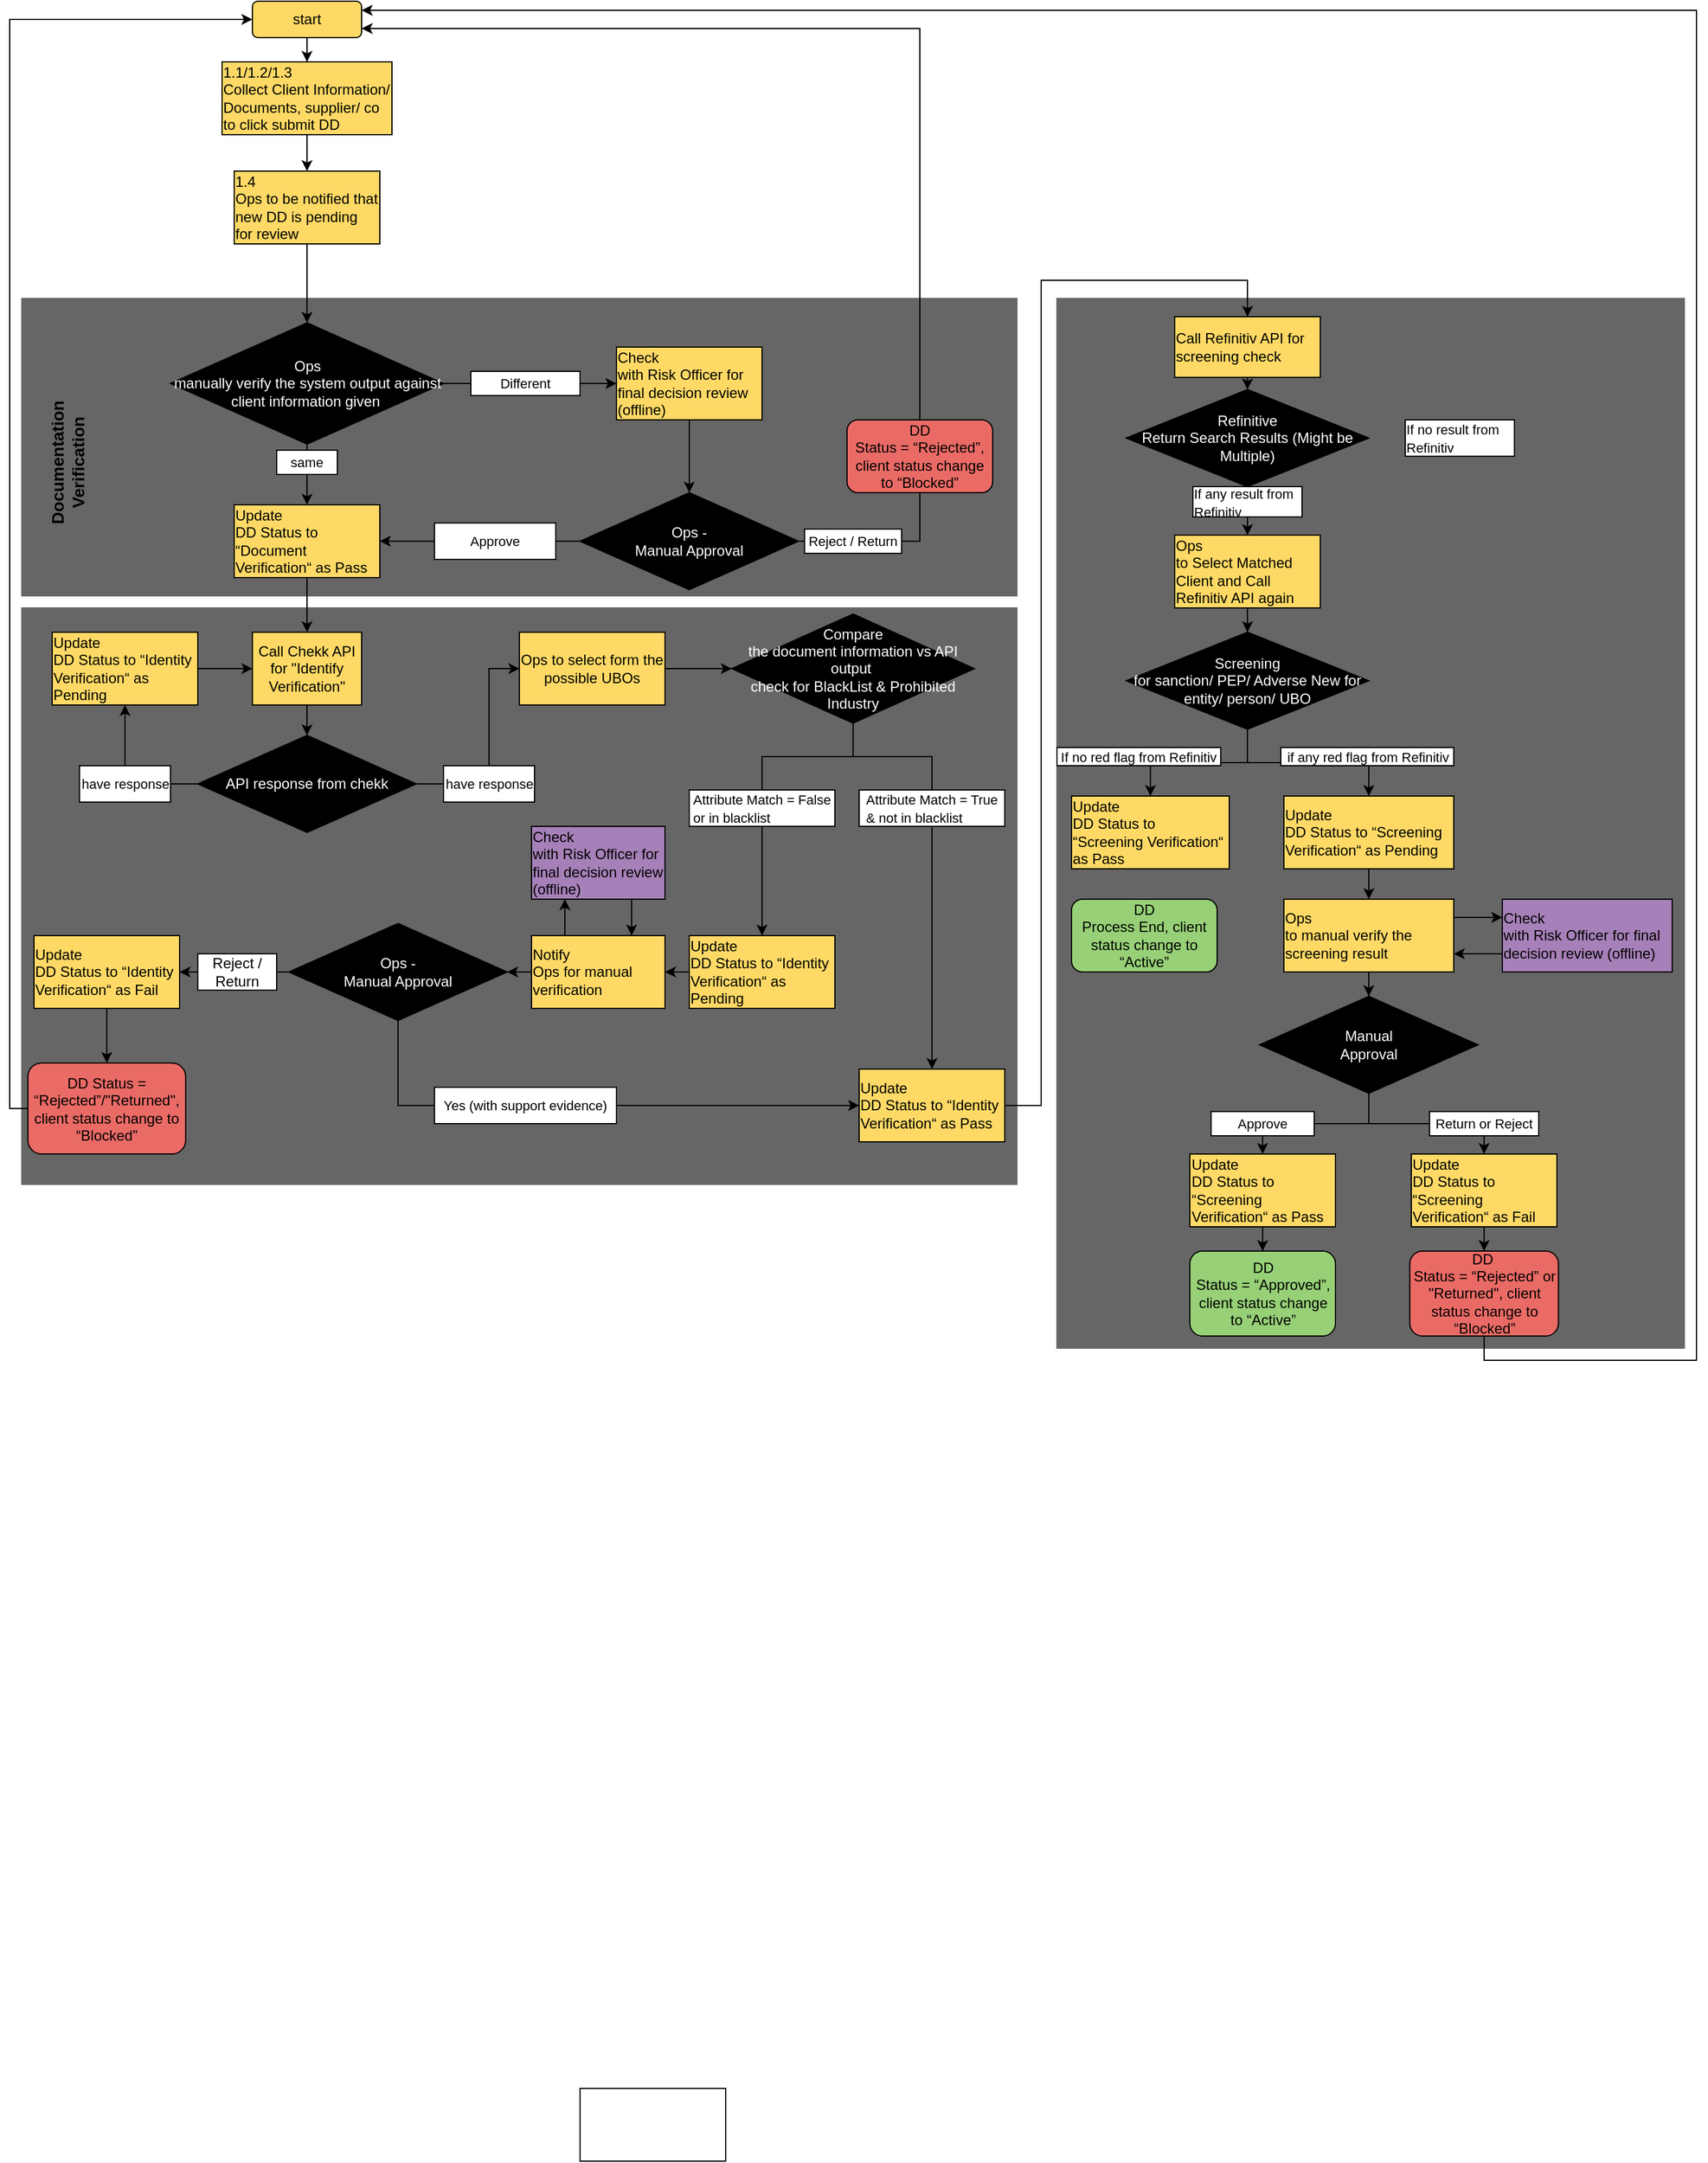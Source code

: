 <mxfile version="14.9.8" type="github" pages="2">
  <diagram id="kWHC2gG5g2iS88VrDAVs" name="Page-1">
    <mxGraphModel dx="2382" dy="2236" grid="1" gridSize="10" guides="1" tooltips="1" connect="1" arrows="1" fold="1" page="1" pageScale="1" pageWidth="1600" pageHeight="900" math="0" shadow="0">
      <root>
        <mxCell id="0" />
        <mxCell id="1" parent="0" />
        <mxCell id="MEbzQi6l0P7NfeyUnzle-163" value="" style="rounded=0;whiteSpace=wrap;html=1;strokeColor=#666666;fillColor=#666666;fontColor=#333333;" vertex="1" parent="1">
          <mxGeometry x="733" y="-1535" width="517" height="865" as="geometry" />
        </mxCell>
        <mxCell id="MEbzQi6l0P7NfeyUnzle-85" value="" style="rounded=0;whiteSpace=wrap;html=1;strokeColor=#666666;fillColor=#666666;fontColor=#333333;" vertex="1" parent="1">
          <mxGeometry x="-120" y="-1280" width="820" height="475" as="geometry" />
        </mxCell>
        <mxCell id="MEbzQi6l0P7NfeyUnzle-8" value="" style="rounded=0;whiteSpace=wrap;html=1;strokeColor=#666666;fillColor=#666666;fontColor=#333333;" vertex="1" parent="1">
          <mxGeometry x="-120" y="-1535" width="820" height="245" as="geometry" />
        </mxCell>
        <mxCell id="6H2roo1ruMOSqoAHm1sy-1" value="" style="rounded=0;whiteSpace=wrap;html=1;" parent="1" vertex="1">
          <mxGeometry x="340" y="-60" width="120" height="60" as="geometry" />
        </mxCell>
        <mxCell id="MEbzQi6l0P7NfeyUnzle-103" style="edgeStyle=orthogonalEdgeStyle;rounded=0;orthogonalLoop=1;jettySize=auto;html=1;entryX=0.5;entryY=0;entryDx=0;entryDy=0;" edge="1" parent="1" source="6H2roo1ruMOSqoAHm1sy-2" target="6H2roo1ruMOSqoAHm1sy-4">
          <mxGeometry relative="1" as="geometry" />
        </mxCell>
        <mxCell id="6H2roo1ruMOSqoAHm1sy-2" value="start" style="rounded=1;whiteSpace=wrap;html=1;fillColor=#FFD966;" parent="1" vertex="1">
          <mxGeometry x="70" y="-1780" width="90" height="30" as="geometry" />
        </mxCell>
        <mxCell id="MEbzQi6l0P7NfeyUnzle-100" style="edgeStyle=orthogonalEdgeStyle;rounded=0;orthogonalLoop=1;jettySize=auto;html=1;entryX=0.5;entryY=0;entryDx=0;entryDy=0;" edge="1" parent="1" source="6H2roo1ruMOSqoAHm1sy-4" target="6H2roo1ruMOSqoAHm1sy-6">
          <mxGeometry relative="1" as="geometry" />
        </mxCell>
        <mxCell id="6H2roo1ruMOSqoAHm1sy-4" value="&lt;p style=&quot;margin-top: 0pt ; margin-bottom: 0pt ; margin-left: 0in ; text-align: left ; direction: ltr ; unicode-bidi: embed ; word-break: normal&quot;&gt;&lt;span style=&quot;font-family: &amp;#34;arial&amp;#34;&quot;&gt;&lt;font style=&quot;font-size: 12px&quot;&gt;1.1/1.2/1.3&lt;br&gt;Collect Client Information/ Documents, supplier/ co to click submit DD&lt;/font&gt;&lt;/span&gt;&lt;/p&gt;" style="rounded=0;whiteSpace=wrap;html=1;fillColor=#FFD966;" parent="1" vertex="1">
          <mxGeometry x="45" y="-1730" width="140" height="60" as="geometry" />
        </mxCell>
        <mxCell id="MEbzQi6l0P7NfeyUnzle-101" style="edgeStyle=orthogonalEdgeStyle;rounded=0;orthogonalLoop=1;jettySize=auto;html=1;entryX=0.5;entryY=0;entryDx=0;entryDy=0;" edge="1" parent="1" source="6H2roo1ruMOSqoAHm1sy-6" target="6H2roo1ruMOSqoAHm1sy-8">
          <mxGeometry relative="1" as="geometry" />
        </mxCell>
        <mxCell id="6H2roo1ruMOSqoAHm1sy-6" value="&lt;p style=&quot;margin-top: 0pt ; margin-bottom: 0pt ; margin-left: 0in ; text-align: left ; direction: ltr ; unicode-bidi: embed ; word-break: normal&quot;&gt;&lt;span style=&quot;font-family: &amp;#34;arial&amp;#34;&quot;&gt;&lt;font style=&quot;font-size: 12px&quot;&gt;1.4&lt;br&gt;Ops to be notified that new DD is pending for review&lt;/font&gt;&lt;/span&gt;&lt;/p&gt;" style="rounded=0;whiteSpace=wrap;html=1;fillColor=#FFD966;" parent="1" vertex="1">
          <mxGeometry x="55" y="-1640" width="120" height="60" as="geometry" />
        </mxCell>
        <mxCell id="6H2roo1ruMOSqoAHm1sy-10" style="edgeStyle=orthogonalEdgeStyle;rounded=0;orthogonalLoop=1;jettySize=auto;html=1;startArrow=none;entryX=0;entryY=0.5;entryDx=0;entryDy=0;" parent="1" source="6H2roo1ruMOSqoAHm1sy-11" edge="1" target="6H2roo1ruMOSqoAHm1sy-13">
          <mxGeometry relative="1" as="geometry">
            <mxPoint x="370" y="-1465" as="targetPoint" />
          </mxGeometry>
        </mxCell>
        <mxCell id="MEbzQi6l0P7NfeyUnzle-104" style="edgeStyle=orthogonalEdgeStyle;rounded=0;orthogonalLoop=1;jettySize=auto;html=1;entryX=0.5;entryY=0;entryDx=0;entryDy=0;" edge="1" parent="1" source="6H2roo1ruMOSqoAHm1sy-8" target="MEbzQi6l0P7NfeyUnzle-5">
          <mxGeometry relative="1" as="geometry" />
        </mxCell>
        <mxCell id="6H2roo1ruMOSqoAHm1sy-8" value="&lt;p style=&quot;margin-top: 0pt ; margin-bottom: 0pt ; margin-left: 0in ; direction: ltr ; unicode-bidi: embed ; word-break: normal&quot;&gt;&lt;span style=&quot;font-family: &amp;#34;arial&amp;#34; ; color: white&quot;&gt;&lt;font style=&quot;font-size: 12px&quot;&gt;Ops&lt;br&gt;manually verify the system output against client information given&amp;nbsp;&lt;/font&gt;&lt;/span&gt;&lt;/p&gt;" style="rhombus;whiteSpace=wrap;html=1;fillColor=#000000;strokeColor=#000000;" parent="1" vertex="1">
          <mxGeometry x="2.5" y="-1515" width="225" height="100" as="geometry" />
        </mxCell>
        <mxCell id="6H2roo1ruMOSqoAHm1sy-12" value="&lt;font style=&quot;font-size: 11px&quot;&gt;same&lt;/font&gt;" style="rounded=0;whiteSpace=wrap;html=1;strokeColor=#000000;fillColor=#FFFFFF;" parent="1" vertex="1">
          <mxGeometry x="90" y="-1410" width="50" height="20" as="geometry" />
        </mxCell>
        <mxCell id="6H2roo1ruMOSqoAHm1sy-14" style="edgeStyle=orthogonalEdgeStyle;rounded=0;orthogonalLoop=1;jettySize=auto;html=1;entryX=0.5;entryY=0;entryDx=0;entryDy=0;" parent="1" source="6H2roo1ruMOSqoAHm1sy-13" edge="1" target="MEbzQi6l0P7NfeyUnzle-1">
          <mxGeometry relative="1" as="geometry">
            <mxPoint x="430" y="-1365" as="targetPoint" />
          </mxGeometry>
        </mxCell>
        <mxCell id="6H2roo1ruMOSqoAHm1sy-13" value="&lt;p style=&quot;margin-top: 0pt ; margin-bottom: 0pt ; margin-left: 0in ; text-align: left ; direction: ltr ; unicode-bidi: embed ; word-break: normal&quot;&gt;&lt;span style=&quot;font-family: &amp;#34;arial&amp;#34;&quot;&gt;&lt;font style=&quot;font-size: 12px&quot;&gt;Check&lt;br&gt;with Risk Officer for final decision review (offline)&lt;/font&gt;&lt;/span&gt;&lt;/p&gt;" style="rounded=0;whiteSpace=wrap;html=1;strokeColor=#000000;fillColor=#FFD966;" parent="1" vertex="1">
          <mxGeometry x="370" y="-1495" width="120" height="60" as="geometry" />
        </mxCell>
        <mxCell id="MEbzQi6l0P7NfeyUnzle-6" style="edgeStyle=orthogonalEdgeStyle;rounded=0;orthogonalLoop=1;jettySize=auto;html=1;exitX=0;exitY=0.5;exitDx=0;exitDy=0;" edge="1" parent="1" source="MEbzQi6l0P7NfeyUnzle-1" target="MEbzQi6l0P7NfeyUnzle-5">
          <mxGeometry relative="1" as="geometry" />
        </mxCell>
        <mxCell id="MEbzQi6l0P7NfeyUnzle-102" style="edgeStyle=orthogonalEdgeStyle;rounded=0;orthogonalLoop=1;jettySize=auto;html=1;exitX=1;exitY=0.5;exitDx=0;exitDy=0;entryX=1;entryY=0.75;entryDx=0;entryDy=0;" edge="1" parent="1" source="MEbzQi6l0P7NfeyUnzle-1" target="6H2roo1ruMOSqoAHm1sy-2">
          <mxGeometry relative="1" as="geometry">
            <Array as="points">
              <mxPoint x="620" y="-1335" />
              <mxPoint x="620" y="-1757" />
            </Array>
          </mxGeometry>
        </mxCell>
        <mxCell id="MEbzQi6l0P7NfeyUnzle-1" value="&lt;p style=&quot;margin-top: 0pt ; margin-bottom: 0pt ; margin-left: 0in ; direction: ltr ; unicode-bidi: embed ; word-break: normal&quot;&gt;&lt;span style=&quot;font-family: &amp;#34;arial&amp;#34; ; color: white&quot;&gt;&lt;font style=&quot;font-size: 12px&quot;&gt;Ops -&lt;br&gt;Manual Approval&lt;/font&gt;&lt;/span&gt;&lt;/p&gt;" style="rhombus;whiteSpace=wrap;html=1;strokeColor=#000000;fillColor=#000000;" vertex="1" parent="1">
          <mxGeometry x="340" y="-1375" width="180" height="80" as="geometry" />
        </mxCell>
        <mxCell id="MEbzQi6l0P7NfeyUnzle-3" value="&lt;font style=&quot;font-size: 11px&quot;&gt;Reject / Return&lt;/font&gt;" style="rounded=0;whiteSpace=wrap;html=1;strokeColor=#000000;fillColor=#FFFFFF;" vertex="1" parent="1">
          <mxGeometry x="525" y="-1345" width="80" height="20" as="geometry" />
        </mxCell>
        <mxCell id="MEbzQi6l0P7NfeyUnzle-4" value="&lt;p style=&quot;margin-top: 0pt ; margin-bottom: 0pt ; margin-left: 0in ; text-align: left ; direction: ltr ; unicode-bidi: embed ; word-break: normal&quot;&gt;&lt;font face=&quot;arial&quot;&gt;&lt;span style=&quot;font-size: 11px&quot;&gt;Approve&lt;/span&gt;&lt;/font&gt;&lt;/p&gt;" style="rounded=0;whiteSpace=wrap;html=1;strokeColor=#000000;fillColor=#FFFFFF;" vertex="1" parent="1">
          <mxGeometry x="220" y="-1350" width="100" height="30" as="geometry" />
        </mxCell>
        <mxCell id="MEbzQi6l0P7NfeyUnzle-15" style="edgeStyle=orthogonalEdgeStyle;rounded=0;orthogonalLoop=1;jettySize=auto;html=1;entryX=0.5;entryY=0;entryDx=0;entryDy=0;" edge="1" parent="1" source="MEbzQi6l0P7NfeyUnzle-5" target="MEbzQi6l0P7NfeyUnzle-63">
          <mxGeometry relative="1" as="geometry">
            <mxPoint x="120" y="-1390" as="targetPoint" />
          </mxGeometry>
        </mxCell>
        <mxCell id="MEbzQi6l0P7NfeyUnzle-5" value="&lt;p style=&quot;margin-top: 0pt ; margin-bottom: 0pt ; margin-left: 0in ; text-align: left ; direction: ltr ; unicode-bidi: embed ; word-break: normal&quot;&gt;&lt;span style=&quot;font-family: &amp;#34;arial&amp;#34;&quot;&gt;&lt;font style=&quot;font-size: 12px&quot;&gt;Update&lt;br&gt;DD Status to “Document Verification“ as Pass&amp;nbsp;&lt;/font&gt;&lt;/span&gt;&lt;/p&gt;" style="rounded=0;whiteSpace=wrap;html=1;strokeColor=#000000;fillColor=#FFD966;" vertex="1" parent="1">
          <mxGeometry x="55" y="-1365" width="120" height="60" as="geometry" />
        </mxCell>
        <mxCell id="MEbzQi6l0P7NfeyUnzle-9" value="&lt;b&gt;&lt;font style=&quot;font-size: 14px&quot;&gt;Documentation Verification&lt;/font&gt;&lt;/b&gt;" style="text;html=1;strokeColor=none;fillColor=none;align=center;verticalAlign=middle;whiteSpace=wrap;rounded=0;rotation=-90;" vertex="1" parent="1">
          <mxGeometry x="-140" y="-1425" width="115" height="50" as="geometry" />
        </mxCell>
        <mxCell id="MEbzQi6l0P7NfeyUnzle-98" style="edgeStyle=orthogonalEdgeStyle;rounded=0;orthogonalLoop=1;jettySize=auto;html=1;exitX=0.5;exitY=1;exitDx=0;exitDy=0;entryX=0.5;entryY=0;entryDx=0;entryDy=0;startArrow=none;" edge="1" parent="1" source="MEbzQi6l0P7NfeyUnzle-17" target="MEbzQi6l0P7NfeyUnzle-20">
          <mxGeometry relative="1" as="geometry" />
        </mxCell>
        <mxCell id="MEbzQi6l0P7NfeyUnzle-125" style="edgeStyle=orthogonalEdgeStyle;rounded=0;orthogonalLoop=1;jettySize=auto;html=1;entryX=0.5;entryY=0;entryDx=0;entryDy=0;startArrow=none;" edge="1" parent="1" source="MEbzQi6l0P7NfeyUnzle-16" target="MEbzQi6l0P7NfeyUnzle-18">
          <mxGeometry relative="1" as="geometry" />
        </mxCell>
        <mxCell id="MEbzQi6l0P7NfeyUnzle-11" value="&lt;p style=&quot;margin-top: 0pt ; margin-bottom: 0pt ; margin-left: 0in ; direction: ltr ; unicode-bidi: embed ; word-break: normal&quot;&gt;&lt;span style=&quot;font-family: &amp;#34;arial&amp;#34; ; color: white&quot;&gt;&lt;font style=&quot;font-size: 12px&quot;&gt;Compare&lt;br&gt;the document information vs API output&amp;nbsp;&lt;/font&gt;&lt;/span&gt;&lt;/p&gt;&lt;span style=&quot;color: rgb(255 , 255 , 255) ; font-family: &amp;#34;arial&amp;#34;&quot;&gt;check for BlackList &amp;amp; Prohibited Industry&lt;/span&gt;" style="rhombus;whiteSpace=wrap;html=1;strokeColor=#000000;fillColor=#000000;" vertex="1" parent="1">
          <mxGeometry x="465" y="-1275" width="200" height="90" as="geometry" />
        </mxCell>
        <mxCell id="MEbzQi6l0P7NfeyUnzle-107" style="edgeStyle=orthogonalEdgeStyle;rounded=0;orthogonalLoop=1;jettySize=auto;html=1;entryX=0;entryY=0.5;entryDx=0;entryDy=0;" edge="1" parent="1" source="MEbzQi6l0P7NfeyUnzle-13" target="MEbzQi6l0P7NfeyUnzle-11">
          <mxGeometry relative="1" as="geometry" />
        </mxCell>
        <mxCell id="MEbzQi6l0P7NfeyUnzle-13" value="Ops to select form the possible UBOs" style="rounded=0;whiteSpace=wrap;html=1;strokeColor=#000000;fillColor=#FFD966;" vertex="1" parent="1">
          <mxGeometry x="290" y="-1260" width="120" height="60" as="geometry" />
        </mxCell>
        <mxCell id="MEbzQi6l0P7NfeyUnzle-72" style="edgeStyle=orthogonalEdgeStyle;rounded=0;orthogonalLoop=1;jettySize=auto;html=1;exitX=0;exitY=0.5;exitDx=0;exitDy=0;entryX=1;entryY=0.5;entryDx=0;entryDy=0;" edge="1" parent="1" source="MEbzQi6l0P7NfeyUnzle-18" target="MEbzQi6l0P7NfeyUnzle-22">
          <mxGeometry relative="1" as="geometry" />
        </mxCell>
        <mxCell id="MEbzQi6l0P7NfeyUnzle-18" value="&lt;p style=&quot;margin-top: 0pt ; margin-bottom: 0pt ; margin-left: 0in ; text-align: left ; direction: ltr ; unicode-bidi: embed ; word-break: normal&quot;&gt;&lt;span style=&quot;font-family: &amp;#34;arial&amp;#34;&quot;&gt;&lt;font style=&quot;font-size: 12px&quot;&gt;Update&lt;br&gt;DD Status to “Identity Verification“ as Pending&lt;/font&gt;&lt;/span&gt;&lt;/p&gt;" style="rounded=0;whiteSpace=wrap;html=1;strokeColor=#000000;fillColor=#FFD966;" vertex="1" parent="1">
          <mxGeometry x="430" y="-1010" width="120" height="60" as="geometry" />
        </mxCell>
        <mxCell id="MEbzQi6l0P7NfeyUnzle-145" style="edgeStyle=orthogonalEdgeStyle;rounded=0;orthogonalLoop=1;jettySize=auto;html=1;entryX=0.5;entryY=0;entryDx=0;entryDy=0;" edge="1" parent="1" source="MEbzQi6l0P7NfeyUnzle-20" target="MEbzQi6l0P7NfeyUnzle-40">
          <mxGeometry relative="1" as="geometry">
            <Array as="points">
              <mxPoint x="720" y="-870" />
              <mxPoint x="720" y="-1550" />
              <mxPoint x="890" y="-1550" />
            </Array>
          </mxGeometry>
        </mxCell>
        <mxCell id="MEbzQi6l0P7NfeyUnzle-20" value="&lt;p style=&quot;margin-top: 0pt ; margin-bottom: 0pt ; margin-left: 0in ; text-align: left ; direction: ltr ; unicode-bidi: embed ; word-break: normal&quot;&gt;&lt;span style=&quot;font-family: &amp;#34;arial&amp;#34;&quot;&gt;&lt;font style=&quot;font-size: 12px&quot;&gt;Update&lt;br&gt;DD Status to “Identity Verification“ as Pass&lt;/font&gt;&lt;/span&gt;&lt;/p&gt;" style="rounded=0;whiteSpace=wrap;html=1;strokeColor=#000000;fillColor=#FFD966;" vertex="1" parent="1">
          <mxGeometry x="570" y="-900" width="120" height="60" as="geometry" />
        </mxCell>
        <mxCell id="MEbzQi6l0P7NfeyUnzle-132" style="edgeStyle=orthogonalEdgeStyle;rounded=0;orthogonalLoop=1;jettySize=auto;html=1;entryX=1;entryY=0.5;entryDx=0;entryDy=0;" edge="1" parent="1" source="MEbzQi6l0P7NfeyUnzle-22" target="MEbzQi6l0P7NfeyUnzle-31">
          <mxGeometry relative="1" as="geometry" />
        </mxCell>
        <mxCell id="MEbzQi6l0P7NfeyUnzle-141" style="edgeStyle=orthogonalEdgeStyle;rounded=0;orthogonalLoop=1;jettySize=auto;html=1;entryX=0.25;entryY=1;entryDx=0;entryDy=0;" edge="1" parent="1" source="MEbzQi6l0P7NfeyUnzle-22" target="MEbzQi6l0P7NfeyUnzle-24">
          <mxGeometry relative="1" as="geometry">
            <Array as="points">
              <mxPoint x="328" y="-1020" />
            </Array>
          </mxGeometry>
        </mxCell>
        <mxCell id="MEbzQi6l0P7NfeyUnzle-22" value="&lt;p style=&quot;margin-top: 0pt ; margin-bottom: 0pt ; margin-left: 0in ; text-align: left ; direction: ltr ; unicode-bidi: embed ; word-break: normal&quot;&gt;&lt;span style=&quot;font-family: &amp;#34;arial&amp;#34;&quot;&gt;&lt;font style=&quot;font-size: 12px&quot;&gt;Notify&lt;br&gt;Ops for manual verification&lt;/font&gt;&lt;/span&gt;&lt;/p&gt;" style="rounded=0;whiteSpace=wrap;html=1;strokeColor=#000000;fillColor=#FFD966;" vertex="1" parent="1">
          <mxGeometry x="300" y="-1010" width="110" height="60" as="geometry" />
        </mxCell>
        <mxCell id="MEbzQi6l0P7NfeyUnzle-134" style="edgeStyle=orthogonalEdgeStyle;rounded=0;orthogonalLoop=1;jettySize=auto;html=1;entryX=0.75;entryY=0;entryDx=0;entryDy=0;" edge="1" parent="1" source="MEbzQi6l0P7NfeyUnzle-24" target="MEbzQi6l0P7NfeyUnzle-22">
          <mxGeometry relative="1" as="geometry">
            <Array as="points">
              <mxPoint x="383" y="-1020" />
            </Array>
          </mxGeometry>
        </mxCell>
        <mxCell id="MEbzQi6l0P7NfeyUnzle-24" value="&lt;p style=&quot;margin-top: 0pt ; margin-bottom: 0pt ; margin-left: 0in ; text-align: left ; direction: ltr ; unicode-bidi: embed ; word-break: normal&quot;&gt;&lt;span style=&quot;font-family: &amp;#34;arial&amp;#34;&quot;&gt;&lt;font style=&quot;font-size: 12px&quot;&gt;Check&lt;br&gt;with Risk Officer for final decision review (offline)&lt;/font&gt;&lt;/span&gt;&lt;/p&gt;" style="rounded=0;whiteSpace=wrap;html=1;strokeColor=#000000;fillColor=#A680B8;" vertex="1" parent="1">
          <mxGeometry x="300" y="-1100" width="110" height="60" as="geometry" />
        </mxCell>
        <mxCell id="MEbzQi6l0P7NfeyUnzle-87" style="edgeStyle=orthogonalEdgeStyle;rounded=0;orthogonalLoop=1;jettySize=auto;html=1;entryX=0.5;entryY=0;entryDx=0;entryDy=0;" edge="1" parent="1" source="MEbzQi6l0P7NfeyUnzle-30" target="MEbzQi6l0P7NfeyUnzle-37">
          <mxGeometry relative="1" as="geometry" />
        </mxCell>
        <mxCell id="MEbzQi6l0P7NfeyUnzle-30" value="&lt;p style=&quot;margin-top: 0pt ; margin-bottom: 0pt ; margin-left: 0in ; text-align: left ; direction: ltr ; unicode-bidi: embed ; word-break: normal&quot;&gt;&lt;span style=&quot;font-family: &amp;#34;arial&amp;#34;&quot;&gt;&lt;font style=&quot;font-size: 12px&quot;&gt;Update&lt;br&gt;DD Status to “Identity Verification“ as Fail&lt;/font&gt;&lt;/span&gt;&lt;/p&gt;" style="rounded=0;whiteSpace=wrap;html=1;strokeColor=#000000;fillColor=#FFD966;" vertex="1" parent="1">
          <mxGeometry x="-110" y="-1010" width="120" height="60" as="geometry" />
        </mxCell>
        <mxCell id="MEbzQi6l0P7NfeyUnzle-136" style="edgeStyle=orthogonalEdgeStyle;rounded=0;orthogonalLoop=1;jettySize=auto;html=1;entryX=0;entryY=0.5;entryDx=0;entryDy=0;exitX=0.5;exitY=1;exitDx=0;exitDy=0;" edge="1" parent="1" source="MEbzQi6l0P7NfeyUnzle-31" target="MEbzQi6l0P7NfeyUnzle-20">
          <mxGeometry relative="1" as="geometry" />
        </mxCell>
        <mxCell id="MEbzQi6l0P7NfeyUnzle-138" style="edgeStyle=orthogonalEdgeStyle;rounded=0;orthogonalLoop=1;jettySize=auto;html=1;entryX=1;entryY=0.5;entryDx=0;entryDy=0;" edge="1" parent="1" source="MEbzQi6l0P7NfeyUnzle-31" target="MEbzQi6l0P7NfeyUnzle-30">
          <mxGeometry relative="1" as="geometry" />
        </mxCell>
        <mxCell id="MEbzQi6l0P7NfeyUnzle-31" value="&lt;p style=&quot;margin-top: 0pt ; margin-bottom: 0pt ; margin-left: 0in ; direction: ltr ; unicode-bidi: embed ; word-break: normal&quot;&gt;&lt;span style=&quot;font-family: &amp;#34;arial&amp;#34; ; color: white&quot;&gt;&lt;font style=&quot;font-size: 12px&quot;&gt;Ops -&lt;br&gt;Manual Approval&lt;/font&gt;&lt;/span&gt;&lt;/p&gt;" style="rhombus;whiteSpace=wrap;html=1;strokeColor=#000000;fillColor=#000000;" vertex="1" parent="1">
          <mxGeometry x="100" y="-1020" width="180" height="80" as="geometry" />
        </mxCell>
        <mxCell id="MEbzQi6l0P7NfeyUnzle-144" style="edgeStyle=orthogonalEdgeStyle;rounded=0;orthogonalLoop=1;jettySize=auto;html=1;entryX=0;entryY=0.5;entryDx=0;entryDy=0;exitX=0;exitY=0.5;exitDx=0;exitDy=0;" edge="1" parent="1" source="MEbzQi6l0P7NfeyUnzle-37" target="6H2roo1ruMOSqoAHm1sy-2">
          <mxGeometry relative="1" as="geometry">
            <Array as="points">
              <mxPoint x="-130" y="-867" />
              <mxPoint x="-130" y="-1765" />
            </Array>
          </mxGeometry>
        </mxCell>
        <mxCell id="MEbzQi6l0P7NfeyUnzle-37" value="&lt;p style=&quot;margin-top: 0pt ; margin-bottom: 0pt ; margin-left: 0in ; direction: ltr ; unicode-bidi: embed ; word-break: normal&quot;&gt;&lt;span style=&quot;font-family: &amp;#34;arial&amp;#34;&quot;&gt;&lt;font style=&quot;font-size: 12px&quot;&gt;DD Status = “Rejected”/&quot;Returned&quot;, client status change to “Blocked”&lt;/font&gt;&lt;/span&gt;&lt;/p&gt;" style="rounded=1;whiteSpace=wrap;html=1;strokeColor=#000000;fillColor=#EA6B66;" vertex="1" parent="1">
          <mxGeometry x="-115" y="-905" width="130" height="75" as="geometry" />
        </mxCell>
        <mxCell id="MEbzQi6l0P7NfeyUnzle-83" style="edgeStyle=orthogonalEdgeStyle;rounded=0;orthogonalLoop=1;jettySize=auto;html=1;exitX=0.5;exitY=1;exitDx=0;exitDy=0;entryX=0.5;entryY=0;entryDx=0;entryDy=0;" edge="1" parent="1" source="MEbzQi6l0P7NfeyUnzle-40" target="MEbzQi6l0P7NfeyUnzle-41">
          <mxGeometry relative="1" as="geometry" />
        </mxCell>
        <mxCell id="MEbzQi6l0P7NfeyUnzle-40" value="&lt;p style=&quot;margin-top: 0pt ; margin-bottom: 0pt ; margin-left: 0in ; text-align: left ; direction: ltr ; unicode-bidi: embed ; word-break: normal&quot;&gt;&lt;font face=&quot;arial&quot;&gt;Call Refinitiv API for screening check&lt;/font&gt;&lt;/p&gt;" style="rounded=0;whiteSpace=wrap;html=1;strokeColor=#000000;fillColor=#FFD966;" vertex="1" parent="1">
          <mxGeometry x="830" y="-1520" width="120" height="50" as="geometry" />
        </mxCell>
        <mxCell id="MEbzQi6l0P7NfeyUnzle-149" style="edgeStyle=orthogonalEdgeStyle;rounded=0;orthogonalLoop=1;jettySize=auto;html=1;entryX=0.5;entryY=0;entryDx=0;entryDy=0;" edge="1" parent="1" source="MEbzQi6l0P7NfeyUnzle-41" target="MEbzQi6l0P7NfeyUnzle-47">
          <mxGeometry relative="1" as="geometry" />
        </mxCell>
        <mxCell id="MEbzQi6l0P7NfeyUnzle-41" value="&lt;p style=&quot;margin-top: 0pt ; margin-bottom: 0pt ; margin-left: 0in ; direction: ltr ; unicode-bidi: embed ; word-break: normal&quot;&gt;&lt;span style=&quot;font-family: &amp;#34;arial&amp;#34; ; color: white&quot;&gt;&lt;font style=&quot;font-size: 12px&quot;&gt;Refinitive&lt;br&gt;Return Search Results (Might be Multiple)&lt;/font&gt;&lt;/span&gt;&lt;/p&gt;" style="rhombus;whiteSpace=wrap;html=1;strokeColor=#000000;fillColor=#000000;" vertex="1" parent="1">
          <mxGeometry x="790" y="-1460" width="200" height="80" as="geometry" />
        </mxCell>
        <mxCell id="MEbzQi6l0P7NfeyUnzle-43" value="&lt;p style=&quot;margin-top: 0pt ; margin-bottom: 0pt ; margin-left: 0in ; text-align: left ; direction: ltr ; unicode-bidi: embed ; word-break: normal&quot;&gt;&lt;font style=&quot;font-size: 11px&quot;&gt;&lt;span style=&quot;font-family: &amp;#34;arial&amp;#34;&quot;&gt;If no&amp;nbsp;&lt;/span&gt;&lt;span style=&quot;font-family: &amp;#34;arial&amp;#34;&quot;&gt;result from &lt;/span&gt;&lt;span style=&quot;font-family: &amp;#34;arial&amp;#34;&quot;&gt;Refinitiv&lt;/span&gt;&lt;/font&gt;&lt;/p&gt;" style="rounded=0;whiteSpace=wrap;html=1;strokeColor=#000000;fillColor=#FFFFFF;" vertex="1" parent="1">
          <mxGeometry x="1020" y="-1435" width="90" height="30" as="geometry" />
        </mxCell>
        <mxCell id="MEbzQi6l0P7NfeyUnzle-44" value="&lt;p style=&quot;margin-top: 0pt ; margin-bottom: 0pt ; margin-left: 0in ; text-align: left ; direction: ltr ; unicode-bidi: embed ; word-break: normal&quot;&gt;&lt;span style=&quot;font-family: &amp;#34;arial&amp;#34;&quot;&gt;&lt;font style=&quot;font-size: 11px&quot;&gt;If any result from Refinitiv&lt;/font&gt;&lt;/span&gt;&lt;/p&gt;" style="rounded=0;whiteSpace=wrap;html=1;strokeColor=#000000;fillColor=#FFFFFF;" vertex="1" parent="1">
          <mxGeometry x="845" y="-1380" width="90" height="25" as="geometry" />
        </mxCell>
        <mxCell id="MEbzQi6l0P7NfeyUnzle-150" style="edgeStyle=orthogonalEdgeStyle;rounded=0;orthogonalLoop=1;jettySize=auto;html=1;entryX=0.5;entryY=0;entryDx=0;entryDy=0;" edge="1" parent="1" source="MEbzQi6l0P7NfeyUnzle-47" target="MEbzQi6l0P7NfeyUnzle-48">
          <mxGeometry relative="1" as="geometry" />
        </mxCell>
        <mxCell id="MEbzQi6l0P7NfeyUnzle-47" value="&lt;p style=&quot;margin-top: 0pt ; margin-bottom: 0pt ; margin-left: 0in ; text-align: left ; direction: ltr ; unicode-bidi: embed ; word-break: normal&quot;&gt;&lt;span style=&quot;font-family: &amp;#34;arial&amp;#34;&quot;&gt;&lt;font style=&quot;font-size: 12px&quot;&gt;Ops&lt;br&gt;to Select Matched Client and Call Refinitiv API again&lt;/font&gt;&lt;/span&gt;&lt;/p&gt;" style="rounded=0;whiteSpace=wrap;html=1;strokeColor=#000000;fillColor=#FFD966;" vertex="1" parent="1">
          <mxGeometry x="830" y="-1340" width="120" height="60" as="geometry" />
        </mxCell>
        <mxCell id="MEbzQi6l0P7NfeyUnzle-151" style="edgeStyle=orthogonalEdgeStyle;rounded=0;orthogonalLoop=1;jettySize=auto;html=1;entryX=0.5;entryY=0;entryDx=0;entryDy=0;" edge="1" parent="1" source="MEbzQi6l0P7NfeyUnzle-48" target="MEbzQi6l0P7NfeyUnzle-51">
          <mxGeometry relative="1" as="geometry" />
        </mxCell>
        <mxCell id="MEbzQi6l0P7NfeyUnzle-153" style="edgeStyle=orthogonalEdgeStyle;rounded=0;orthogonalLoop=1;jettySize=auto;html=1;entryX=0.5;entryY=0;entryDx=0;entryDy=0;" edge="1" parent="1" source="MEbzQi6l0P7NfeyUnzle-48" target="MEbzQi6l0P7NfeyUnzle-52">
          <mxGeometry relative="1" as="geometry" />
        </mxCell>
        <mxCell id="MEbzQi6l0P7NfeyUnzle-48" value="&lt;p style=&quot;margin-top: 0pt ; margin-bottom: 0pt ; margin-left: 0in ; direction: ltr ; unicode-bidi: embed ; word-break: normal&quot;&gt;&lt;span style=&quot;font-family: &amp;#34;arial&amp;#34; ; color: white&quot;&gt;&lt;font style=&quot;font-size: 12px&quot;&gt;Screening&lt;br&gt;for sanction/ PEP/ Adverse New for entity/ person/ UBO&lt;/font&gt;&lt;/span&gt;&lt;/p&gt;" style="rhombus;whiteSpace=wrap;html=1;strokeColor=#000000;fillColor=#000000;" vertex="1" parent="1">
          <mxGeometry x="790" y="-1260" width="200" height="80" as="geometry" />
        </mxCell>
        <mxCell id="MEbzQi6l0P7NfeyUnzle-49" value="&lt;p style=&quot;margin-top: 0pt ; margin-bottom: 0pt ; margin-left: 0in ; text-align: left ; direction: ltr ; unicode-bidi: embed ; word-break: normal&quot;&gt;&lt;span style=&quot;font-family: &amp;#34;arial&amp;#34;&quot;&gt;&lt;font style=&quot;font-size: 11px&quot;&gt;If no red flag from Refinitiv&lt;/font&gt;&lt;/span&gt;&lt;/p&gt;" style="rounded=0;whiteSpace=wrap;html=1;strokeColor=#000000;fillColor=#FFFFFF;" vertex="1" parent="1">
          <mxGeometry x="733" y="-1165" width="135" height="15" as="geometry" />
        </mxCell>
        <mxCell id="MEbzQi6l0P7NfeyUnzle-50" value="&lt;p style=&quot;margin-top: 0pt ; margin-bottom: 0pt ; margin-left: 0in ; text-align: left ; direction: ltr ; unicode-bidi: embed ; word-break: normal&quot;&gt;&lt;span style=&quot;font-family: &amp;#34;arial&amp;#34;&quot;&gt;&lt;font style=&quot;font-size: 11px&quot;&gt;if any red flag from Refinitiv&lt;/font&gt;&lt;/span&gt;&lt;/p&gt;" style="rounded=0;whiteSpace=wrap;html=1;strokeColor=#000000;fillColor=#FFFFFF;" vertex="1" parent="1">
          <mxGeometry x="917.5" y="-1165" width="142.5" height="15" as="geometry" />
        </mxCell>
        <mxCell id="MEbzQi6l0P7NfeyUnzle-51" value="&lt;p style=&quot;margin-top: 0pt ; margin-bottom: 0pt ; margin-left: 0in ; text-align: left ; direction: ltr ; unicode-bidi: embed ; word-break: normal&quot;&gt;&lt;span style=&quot;font-family: &amp;#34;arial&amp;#34;&quot;&gt;&lt;font style=&quot;font-size: 12px&quot;&gt;Update&lt;br&gt;DD Status to “Screening Verification“ as Pass&lt;/font&gt;&lt;/span&gt;&lt;/p&gt;" style="rounded=0;whiteSpace=wrap;html=1;strokeColor=#000000;fillColor=#FFD966;" vertex="1" parent="1">
          <mxGeometry x="745" y="-1125" width="130" height="60" as="geometry" />
        </mxCell>
        <mxCell id="MEbzQi6l0P7NfeyUnzle-154" style="edgeStyle=orthogonalEdgeStyle;rounded=0;orthogonalLoop=1;jettySize=auto;html=1;entryX=0.5;entryY=0;entryDx=0;entryDy=0;" edge="1" parent="1" source="MEbzQi6l0P7NfeyUnzle-52" target="MEbzQi6l0P7NfeyUnzle-53">
          <mxGeometry relative="1" as="geometry" />
        </mxCell>
        <mxCell id="MEbzQi6l0P7NfeyUnzle-52" value="&lt;p style=&quot;margin-top: 0pt ; margin-bottom: 0pt ; margin-left: 0in ; text-align: left ; direction: ltr ; unicode-bidi: embed ; word-break: normal&quot;&gt;&lt;span style=&quot;font-family: &amp;#34;arial&amp;#34;&quot;&gt;&lt;font style=&quot;font-size: 12px&quot;&gt;Update&lt;br&gt;DD Status to “Screening Verification“ as Pending&lt;/font&gt;&lt;/span&gt;&lt;/p&gt;" style="rounded=0;whiteSpace=wrap;html=1;strokeColor=#000000;fillColor=#FFD966;" vertex="1" parent="1">
          <mxGeometry x="920" y="-1125" width="140" height="60" as="geometry" />
        </mxCell>
        <mxCell id="MEbzQi6l0P7NfeyUnzle-155" style="edgeStyle=orthogonalEdgeStyle;rounded=0;orthogonalLoop=1;jettySize=auto;html=1;entryX=0.5;entryY=0;entryDx=0;entryDy=0;" edge="1" parent="1" source="MEbzQi6l0P7NfeyUnzle-53" target="MEbzQi6l0P7NfeyUnzle-58">
          <mxGeometry relative="1" as="geometry" />
        </mxCell>
        <mxCell id="MEbzQi6l0P7NfeyUnzle-156" style="edgeStyle=orthogonalEdgeStyle;rounded=0;orthogonalLoop=1;jettySize=auto;html=1;entryX=0;entryY=0.25;entryDx=0;entryDy=0;exitX=1;exitY=0.25;exitDx=0;exitDy=0;" edge="1" parent="1" source="MEbzQi6l0P7NfeyUnzle-53" target="MEbzQi6l0P7NfeyUnzle-54">
          <mxGeometry relative="1" as="geometry" />
        </mxCell>
        <mxCell id="MEbzQi6l0P7NfeyUnzle-53" value="&lt;p style=&quot;margin-top: 0pt ; margin-bottom: 0pt ; margin-left: 0in ; text-align: left ; direction: ltr ; unicode-bidi: embed ; word-break: normal&quot;&gt;&lt;span style=&quot;font-family: &amp;#34;arial&amp;#34;&quot;&gt;&lt;font style=&quot;font-size: 12px&quot;&gt;Ops&lt;br&gt;to manual verify the screening result&lt;/font&gt;&lt;/span&gt;&lt;/p&gt;" style="rounded=0;whiteSpace=wrap;html=1;strokeColor=#000000;fillColor=#FFD966;" vertex="1" parent="1">
          <mxGeometry x="920" y="-1040" width="140" height="60" as="geometry" />
        </mxCell>
        <mxCell id="MEbzQi6l0P7NfeyUnzle-157" style="edgeStyle=orthogonalEdgeStyle;rounded=0;orthogonalLoop=1;jettySize=auto;html=1;entryX=1;entryY=0.75;entryDx=0;entryDy=0;exitX=0;exitY=0.75;exitDx=0;exitDy=0;" edge="1" parent="1" source="MEbzQi6l0P7NfeyUnzle-54" target="MEbzQi6l0P7NfeyUnzle-53">
          <mxGeometry relative="1" as="geometry" />
        </mxCell>
        <mxCell id="MEbzQi6l0P7NfeyUnzle-54" value="&lt;p style=&quot;margin-top: 0pt ; margin-bottom: 0pt ; margin-left: 0in ; text-align: left ; direction: ltr ; unicode-bidi: embed ; word-break: normal&quot;&gt;&lt;span style=&quot;font-family: &amp;#34;arial&amp;#34;&quot;&gt;&lt;font style=&quot;font-size: 12px&quot;&gt;Check&lt;br&gt;with Risk Officer for final decision review (offline)&lt;/font&gt;&lt;/span&gt;&lt;/p&gt;" style="rounded=0;whiteSpace=wrap;html=1;strokeColor=#000000;fillColor=#A680B8;" vertex="1" parent="1">
          <mxGeometry x="1100" y="-1040" width="140" height="60" as="geometry" />
        </mxCell>
        <mxCell id="MEbzQi6l0P7NfeyUnzle-55" value="&lt;p style=&quot;margin-top: 0pt ; margin-bottom: 0pt ; margin-left: 0in ; direction: ltr ; unicode-bidi: embed ; word-break: normal&quot;&gt;&lt;span style=&quot;font-family: &amp;#34;arial&amp;#34;&quot;&gt;&lt;font style=&quot;font-size: 12px&quot;&gt;DD&lt;br&gt;Process End, client status change to “Active”&lt;/font&gt;&lt;/span&gt;&lt;/p&gt;" style="rounded=1;whiteSpace=wrap;html=1;strokeColor=#000000;fillColor=#97D077;" vertex="1" parent="1">
          <mxGeometry x="745" y="-1040" width="120" height="60" as="geometry" />
        </mxCell>
        <mxCell id="MEbzQi6l0P7NfeyUnzle-162" style="edgeStyle=orthogonalEdgeStyle;rounded=0;orthogonalLoop=1;jettySize=auto;html=1;entryX=1;entryY=0.25;entryDx=0;entryDy=0;exitX=0.5;exitY=1;exitDx=0;exitDy=0;" edge="1" parent="1" source="MEbzQi6l0P7NfeyUnzle-56" target="6H2roo1ruMOSqoAHm1sy-2">
          <mxGeometry relative="1" as="geometry">
            <Array as="points">
              <mxPoint x="1085" y="-660" />
              <mxPoint x="1260" y="-660" />
              <mxPoint x="1260" y="-1772" />
            </Array>
          </mxGeometry>
        </mxCell>
        <mxCell id="MEbzQi6l0P7NfeyUnzle-56" value="&lt;p style=&quot;margin-top: 0pt ; margin-bottom: 0pt ; margin-left: 0in ; direction: ltr ; unicode-bidi: embed ; word-break: normal&quot;&gt;&lt;span style=&quot;font-family: &amp;#34;arial&amp;#34;&quot;&gt;&lt;font style=&quot;font-size: 12px&quot;&gt;DD&amp;nbsp;&lt;/font&gt;&lt;/span&gt;&lt;/p&gt;&lt;p style=&quot;margin-top: 0pt ; margin-bottom: 0pt ; margin-left: 0in ; direction: ltr ; unicode-bidi: embed ; word-break: normal&quot;&gt;&lt;span style=&quot;font-family: &amp;#34;arial&amp;#34;&quot;&gt;&lt;font style=&quot;font-size: 12px&quot;&gt;Status = “Rejected” or &quot;Returned&quot;, client status change to “Blocked”&lt;/font&gt;&lt;/span&gt;&lt;/p&gt;" style="rounded=1;whiteSpace=wrap;html=1;strokeColor=#000000;fillColor=#EA6B66;" vertex="1" parent="1">
          <mxGeometry x="1023.75" y="-750" width="122.5" height="70" as="geometry" />
        </mxCell>
        <mxCell id="MEbzQi6l0P7NfeyUnzle-57" value="&lt;p style=&quot;margin-top: 0pt ; margin-bottom: 0pt ; margin-left: 0in ; direction: ltr ; unicode-bidi: embed ; word-break: normal&quot;&gt;&lt;span style=&quot;font-family: &amp;#34;arial&amp;#34;&quot;&gt;&lt;font style=&quot;font-size: 12px&quot;&gt;DD&lt;br&gt;Status = “Approved”, client status change to “Active”&lt;/font&gt;&lt;/span&gt;&lt;/p&gt;" style="rounded=1;whiteSpace=wrap;html=1;strokeColor=#000000;fillColor=#97D077;" vertex="1" parent="1">
          <mxGeometry x="842.5" y="-750" width="120" height="70" as="geometry" />
        </mxCell>
        <mxCell id="MEbzQi6l0P7NfeyUnzle-158" style="edgeStyle=orthogonalEdgeStyle;rounded=0;orthogonalLoop=1;jettySize=auto;html=1;entryX=0.5;entryY=0;entryDx=0;entryDy=0;" edge="1" parent="1" source="MEbzQi6l0P7NfeyUnzle-58" target="MEbzQi6l0P7NfeyUnzle-62">
          <mxGeometry relative="1" as="geometry" />
        </mxCell>
        <mxCell id="MEbzQi6l0P7NfeyUnzle-159" style="edgeStyle=orthogonalEdgeStyle;rounded=0;orthogonalLoop=1;jettySize=auto;html=1;entryX=0.5;entryY=0;entryDx=0;entryDy=0;" edge="1" parent="1" source="MEbzQi6l0P7NfeyUnzle-58" target="MEbzQi6l0P7NfeyUnzle-61">
          <mxGeometry relative="1" as="geometry" />
        </mxCell>
        <mxCell id="MEbzQi6l0P7NfeyUnzle-58" value="&lt;p style=&quot;margin-top: 0pt ; margin-bottom: 0pt ; margin-left: 0in ; direction: ltr ; unicode-bidi: embed ; word-break: normal&quot;&gt;&lt;span style=&quot;color: white ; font-family: &amp;#34;arial&amp;#34;&quot;&gt;&lt;font style=&quot;font-size: 12px&quot;&gt;Manual&lt;br&gt;Approval&lt;/font&gt;&lt;/span&gt;&lt;br&gt;&lt;/p&gt;" style="rhombus;whiteSpace=wrap;html=1;strokeColor=#000000;fillColor=#000000;" vertex="1" parent="1">
          <mxGeometry x="900" y="-960" width="180" height="80" as="geometry" />
        </mxCell>
        <mxCell id="MEbzQi6l0P7NfeyUnzle-59" value="&lt;p style=&quot;margin-top: 0pt ; margin-bottom: 0pt ; margin-left: 0in ; direction: ltr ; unicode-bidi: embed ; word-break: normal&quot;&gt;&lt;font face=&quot;arial&quot;&gt;&lt;span style=&quot;font-size: 11px&quot;&gt;Approve&lt;/span&gt;&lt;/font&gt;&lt;/p&gt;" style="rounded=0;whiteSpace=wrap;html=1;strokeColor=#000000;fillColor=#FFFFFF;" vertex="1" parent="1">
          <mxGeometry x="860" y="-865" width="85" height="20" as="geometry" />
        </mxCell>
        <mxCell id="MEbzQi6l0P7NfeyUnzle-60" value="&lt;font style=&quot;font-size: 11px&quot;&gt;Return or Reject&lt;/font&gt;" style="rounded=0;whiteSpace=wrap;html=1;strokeColor=#000000;fillColor=#FFFFFF;" vertex="1" parent="1">
          <mxGeometry x="1040" y="-865" width="90" height="20" as="geometry" />
        </mxCell>
        <mxCell id="MEbzQi6l0P7NfeyUnzle-161" style="edgeStyle=orthogonalEdgeStyle;rounded=0;orthogonalLoop=1;jettySize=auto;html=1;entryX=0.5;entryY=0;entryDx=0;entryDy=0;" edge="1" parent="1" source="MEbzQi6l0P7NfeyUnzle-61" target="MEbzQi6l0P7NfeyUnzle-56">
          <mxGeometry relative="1" as="geometry" />
        </mxCell>
        <mxCell id="MEbzQi6l0P7NfeyUnzle-61" value="&lt;p style=&quot;margin-top: 0pt ; margin-bottom: 0pt ; margin-left: 0in ; text-align: left ; direction: ltr ; unicode-bidi: embed ; word-break: normal&quot;&gt;&lt;span style=&quot;font-family: &amp;#34;arial&amp;#34;&quot;&gt;&lt;font style=&quot;font-size: 12px&quot;&gt;Update&lt;br&gt;DD Status to “Screening Verification“ as Fail&lt;/font&gt;&lt;/span&gt;&lt;/p&gt;" style="rounded=0;whiteSpace=wrap;html=1;strokeColor=#000000;fillColor=#FFD966;" vertex="1" parent="1">
          <mxGeometry x="1025" y="-830" width="120" height="60" as="geometry" />
        </mxCell>
        <mxCell id="MEbzQi6l0P7NfeyUnzle-160" style="edgeStyle=orthogonalEdgeStyle;rounded=0;orthogonalLoop=1;jettySize=auto;html=1;entryX=0.5;entryY=0;entryDx=0;entryDy=0;" edge="1" parent="1" source="MEbzQi6l0P7NfeyUnzle-62" target="MEbzQi6l0P7NfeyUnzle-57">
          <mxGeometry relative="1" as="geometry" />
        </mxCell>
        <mxCell id="MEbzQi6l0P7NfeyUnzle-62" value="&lt;p style=&quot;margin-top: 0pt ; margin-bottom: 0pt ; margin-left: 0in ; text-align: left ; direction: ltr ; unicode-bidi: embed ; word-break: normal&quot;&gt;&lt;span style=&quot;font-family: &amp;#34;arial&amp;#34;&quot;&gt;&lt;font style=&quot;font-size: 12px&quot;&gt;Update&lt;br&gt;DD Status to “Screening Verification“ as Pass&lt;/font&gt;&lt;/span&gt;&lt;/p&gt;" style="rounded=0;whiteSpace=wrap;html=1;strokeColor=#000000;fillColor=#FFD966;" vertex="1" parent="1">
          <mxGeometry x="842.5" y="-830" width="120" height="60" as="geometry" />
        </mxCell>
        <mxCell id="MEbzQi6l0P7NfeyUnzle-106" style="edgeStyle=orthogonalEdgeStyle;rounded=0;orthogonalLoop=1;jettySize=auto;html=1;entryX=0;entryY=0.5;entryDx=0;entryDy=0;startArrow=none;" edge="1" parent="1" source="MEbzQi6l0P7NfeyUnzle-110" target="MEbzQi6l0P7NfeyUnzle-13">
          <mxGeometry relative="1" as="geometry" />
        </mxCell>
        <mxCell id="MEbzQi6l0P7NfeyUnzle-112" style="edgeStyle=orthogonalEdgeStyle;rounded=0;orthogonalLoop=1;jettySize=auto;html=1;entryX=0.5;entryY=0;entryDx=0;entryDy=0;" edge="1" parent="1" source="MEbzQi6l0P7NfeyUnzle-63" target="MEbzQi6l0P7NfeyUnzle-108">
          <mxGeometry relative="1" as="geometry" />
        </mxCell>
        <mxCell id="MEbzQi6l0P7NfeyUnzle-63" value="Call Chekk API for &quot;Identify Verification&quot;" style="rounded=0;whiteSpace=wrap;html=1;strokeColor=#000000;fillColor=#FFD966;" vertex="1" parent="1">
          <mxGeometry x="70" y="-1260" width="90" height="60" as="geometry" />
        </mxCell>
        <mxCell id="MEbzQi6l0P7NfeyUnzle-64" value="&lt;p style=&quot;margin-top: 0pt ; margin-bottom: 0pt ; margin-left: 0in ; text-align: left ; direction: ltr ; unicode-bidi: embed ; word-break: normal&quot;&gt;&lt;font face=&quot;arial&quot;&gt;&lt;span style=&quot;font-size: 11px&quot;&gt;Yes (with support evidence)&lt;/span&gt;&lt;/font&gt;&lt;/p&gt;" style="rounded=0;whiteSpace=wrap;html=1;strokeColor=#000000;fillColor=#FFFFFF;" vertex="1" parent="1">
          <mxGeometry x="220" y="-885" width="150" height="30" as="geometry" />
        </mxCell>
        <mxCell id="6H2roo1ruMOSqoAHm1sy-11" value="&lt;font style=&quot;font-size: 11px&quot;&gt;Different&lt;/font&gt;" style="rounded=0;whiteSpace=wrap;html=1;strokeColor=#000000;fillColor=#FFFFFF;" parent="1" vertex="1">
          <mxGeometry x="250" y="-1475" width="90" height="20" as="geometry" />
        </mxCell>
        <mxCell id="MEbzQi6l0P7NfeyUnzle-84" value="" style="edgeStyle=orthogonalEdgeStyle;rounded=0;orthogonalLoop=1;jettySize=auto;html=1;endArrow=none;" edge="1" parent="1" source="6H2roo1ruMOSqoAHm1sy-8" target="6H2roo1ruMOSqoAHm1sy-11">
          <mxGeometry relative="1" as="geometry">
            <mxPoint x="370" y="-1465" as="targetPoint" />
            <mxPoint x="232.35" y="-1454.933" as="sourcePoint" />
          </mxGeometry>
        </mxCell>
        <mxCell id="MEbzQi6l0P7NfeyUnzle-33" value="Reject / &lt;br&gt;Return" style="rounded=0;whiteSpace=wrap;html=1;strokeColor=#000000;fillColor=#FFFFFF;" vertex="1" parent="1">
          <mxGeometry x="25" y="-995" width="65" height="30" as="geometry" />
        </mxCell>
        <mxCell id="MEbzQi6l0P7NfeyUnzle-118" style="edgeStyle=orthogonalEdgeStyle;rounded=0;orthogonalLoop=1;jettySize=auto;html=1;entryX=0.5;entryY=1;entryDx=0;entryDy=0;startArrow=none;" edge="1" parent="1" source="MEbzQi6l0P7NfeyUnzle-114" target="MEbzQi6l0P7NfeyUnzle-115">
          <mxGeometry relative="1" as="geometry" />
        </mxCell>
        <mxCell id="MEbzQi6l0P7NfeyUnzle-108" value="&lt;p style=&quot;margin-top: 0pt ; margin-bottom: 0pt ; margin-left: 0in ; direction: ltr ; unicode-bidi: embed ; word-break: normal&quot;&gt;&lt;span style=&quot;font-family: &amp;#34;arial&amp;#34; ; color: white&quot;&gt;&lt;font style=&quot;font-size: 12px&quot;&gt;API response from chekk&lt;/font&gt;&lt;/span&gt;&lt;/p&gt;" style="rhombus;whiteSpace=wrap;html=1;strokeColor=#000000;fillColor=#000000;" vertex="1" parent="1">
          <mxGeometry x="25" y="-1175" width="180" height="80" as="geometry" />
        </mxCell>
        <mxCell id="MEbzQi6l0P7NfeyUnzle-110" value="&lt;font face=&quot;arial&quot;&gt;&lt;span style=&quot;font-size: 11px&quot;&gt;have response&lt;/span&gt;&lt;/font&gt;" style="rounded=0;whiteSpace=wrap;html=1;strokeColor=#000000;fillColor=#FFFFFF;" vertex="1" parent="1">
          <mxGeometry x="227.5" y="-1150" width="75" height="30" as="geometry" />
        </mxCell>
        <mxCell id="MEbzQi6l0P7NfeyUnzle-113" value="" style="edgeStyle=orthogonalEdgeStyle;rounded=0;orthogonalLoop=1;jettySize=auto;html=1;entryX=0;entryY=0.5;entryDx=0;entryDy=0;startArrow=none;endArrow=none;" edge="1" parent="1" source="MEbzQi6l0P7NfeyUnzle-108" target="MEbzQi6l0P7NfeyUnzle-110">
          <mxGeometry relative="1" as="geometry">
            <mxPoint x="205" y="-1135" as="sourcePoint" />
            <mxPoint x="320" y="-1140" as="targetPoint" />
          </mxGeometry>
        </mxCell>
        <mxCell id="MEbzQi6l0P7NfeyUnzle-120" style="edgeStyle=orthogonalEdgeStyle;rounded=0;orthogonalLoop=1;jettySize=auto;html=1;entryX=0;entryY=0.5;entryDx=0;entryDy=0;" edge="1" parent="1" source="MEbzQi6l0P7NfeyUnzle-115" target="MEbzQi6l0P7NfeyUnzle-63">
          <mxGeometry relative="1" as="geometry" />
        </mxCell>
        <mxCell id="MEbzQi6l0P7NfeyUnzle-115" value="&lt;p style=&quot;margin-top: 0pt ; margin-bottom: 0pt ; margin-left: 0in ; text-align: left ; direction: ltr ; unicode-bidi: embed ; word-break: normal&quot;&gt;&lt;span style=&quot;font-family: &amp;#34;arial&amp;#34;&quot;&gt;&lt;font style=&quot;font-size: 12px&quot;&gt;Update&lt;br&gt;DD Status to “Identity Verification“ as Pending&lt;/font&gt;&lt;/span&gt;&lt;/p&gt;" style="rounded=0;whiteSpace=wrap;html=1;strokeColor=#000000;fillColor=#FFD966;" vertex="1" parent="1">
          <mxGeometry x="-95" y="-1260" width="120" height="60" as="geometry" />
        </mxCell>
        <mxCell id="MEbzQi6l0P7NfeyUnzle-114" value="&lt;font face=&quot;arial&quot;&gt;&lt;span style=&quot;font-size: 11px&quot;&gt;have response&lt;/span&gt;&lt;/font&gt;" style="rounded=0;whiteSpace=wrap;html=1;strokeColor=#000000;fillColor=#FFFFFF;" vertex="1" parent="1">
          <mxGeometry x="-72.5" y="-1150" width="75" height="30" as="geometry" />
        </mxCell>
        <mxCell id="MEbzQi6l0P7NfeyUnzle-119" value="" style="edgeStyle=orthogonalEdgeStyle;rounded=0;orthogonalLoop=1;jettySize=auto;html=1;entryX=1;entryY=0.5;entryDx=0;entryDy=0;endArrow=none;" edge="1" parent="1" source="MEbzQi6l0P7NfeyUnzle-108" target="MEbzQi6l0P7NfeyUnzle-114">
          <mxGeometry relative="1" as="geometry">
            <mxPoint x="25" y="-1135" as="sourcePoint" />
            <mxPoint x="-100" y="-1135" as="targetPoint" />
          </mxGeometry>
        </mxCell>
        <mxCell id="MEbzQi6l0P7NfeyUnzle-17" value="&lt;p style=&quot;margin-top: 0pt ; margin-bottom: 0pt ; margin-left: 0in ; text-align: left ; direction: ltr ; unicode-bidi: embed ; word-break: normal&quot;&gt;&lt;span style=&quot;font-family: &amp;#34;arial&amp;#34;&quot;&gt;&lt;font style=&quot;font-size: 11px&quot;&gt;Attribute Match = True&lt;/font&gt;&lt;/span&gt;&lt;/p&gt;&lt;p style=&quot;margin-top: 0pt ; margin-bottom: 0pt ; margin-left: 0in ; text-align: left ; direction: ltr ; unicode-bidi: embed ; word-break: normal&quot;&gt;&lt;span style=&quot;font-family: &amp;#34;arial&amp;#34;&quot;&gt;&lt;font style=&quot;font-size: 11px&quot;&gt;&amp;amp; not in blacklist&lt;/font&gt;&lt;/span&gt;&lt;/p&gt;" style="rounded=0;whiteSpace=wrap;html=1;strokeColor=#000000;fillColor=#FFFFFF;" vertex="1" parent="1">
          <mxGeometry x="570" y="-1130" width="120" height="30" as="geometry" />
        </mxCell>
        <mxCell id="MEbzQi6l0P7NfeyUnzle-123" value="" style="edgeStyle=orthogonalEdgeStyle;rounded=0;orthogonalLoop=1;jettySize=auto;html=1;exitX=0.5;exitY=1;exitDx=0;exitDy=0;entryX=0.5;entryY=0;entryDx=0;entryDy=0;endArrow=none;" edge="1" parent="1" source="MEbzQi6l0P7NfeyUnzle-11" target="MEbzQi6l0P7NfeyUnzle-17">
          <mxGeometry relative="1" as="geometry">
            <mxPoint x="565" y="-1185" as="sourcePoint" />
            <mxPoint x="590" y="-965" as="targetPoint" />
          </mxGeometry>
        </mxCell>
        <mxCell id="MEbzQi6l0P7NfeyUnzle-16" value="&lt;p style=&quot;margin-top: 0pt ; margin-bottom: 0pt ; margin-left: 0in ; text-align: left ; direction: ltr ; unicode-bidi: embed ; word-break: normal&quot;&gt;&lt;span style=&quot;font-family: &amp;#34;arial&amp;#34;&quot;&gt;&lt;font style=&quot;font-size: 11px&quot;&gt;Attribute Match = False&lt;/font&gt;&lt;/span&gt;&lt;/p&gt;&lt;p style=&quot;margin-top: 0pt ; margin-bottom: 0pt ; margin-left: 0in ; text-align: left ; direction: ltr ; unicode-bidi: embed ; word-break: normal&quot;&gt;&lt;span style=&quot;font-family: &amp;#34;arial&amp;#34;&quot;&gt;&lt;font style=&quot;font-size: 11px&quot;&gt;or in blacklist&amp;nbsp;&lt;/font&gt;&lt;/span&gt;&lt;/p&gt;" style="rounded=0;whiteSpace=wrap;html=1;strokeColor=#000000;fillColor=#FFFFFF;" vertex="1" parent="1">
          <mxGeometry x="430" y="-1130" width="120" height="30" as="geometry" />
        </mxCell>
        <mxCell id="MEbzQi6l0P7NfeyUnzle-126" value="" style="edgeStyle=orthogonalEdgeStyle;rounded=0;orthogonalLoop=1;jettySize=auto;html=1;entryX=0.5;entryY=0;entryDx=0;entryDy=0;endArrow=none;" edge="1" parent="1" source="MEbzQi6l0P7NfeyUnzle-11" target="MEbzQi6l0P7NfeyUnzle-16">
          <mxGeometry relative="1" as="geometry">
            <mxPoint x="565" y="-1185" as="sourcePoint" />
            <mxPoint x="465" y="-1040" as="targetPoint" />
          </mxGeometry>
        </mxCell>
        <mxCell id="MEbzQi6l0P7NfeyUnzle-142" value="&lt;p style=&quot;margin-top: 0pt ; margin-bottom: 0pt ; margin-left: 0in ; direction: ltr ; unicode-bidi: embed ; word-break: normal&quot;&gt;&lt;span style=&quot;font-family: &amp;#34;arial&amp;#34;&quot;&gt;&lt;font style=&quot;font-size: 12px&quot;&gt;DD&lt;br&gt;Status = “Rejected”, client status change to “Blocked”&lt;/font&gt;&lt;/span&gt;&lt;/p&gt;" style="rounded=1;whiteSpace=wrap;html=1;strokeColor=#000000;fillColor=#EA6B66;" vertex="1" parent="1">
          <mxGeometry x="560" y="-1435" width="120" height="60" as="geometry" />
        </mxCell>
      </root>
    </mxGraphModel>
  </diagram>
  <diagram id="hpsktDdOoi9kmC5ZOfVd" name="Page-2">
    <mxGraphModel dx="1043" dy="548" grid="1" gridSize="10" guides="1" tooltips="1" connect="1" arrows="1" fold="1" page="1" pageScale="1" pageWidth="827" pageHeight="1169" math="0" shadow="0">
      <root>
        <mxCell id="8zyxuJKCy2dtOahPuZgG-0" />
        <mxCell id="8zyxuJKCy2dtOahPuZgG-1" parent="8zyxuJKCy2dtOahPuZgG-0" />
      </root>
    </mxGraphModel>
  </diagram>
</mxfile>
